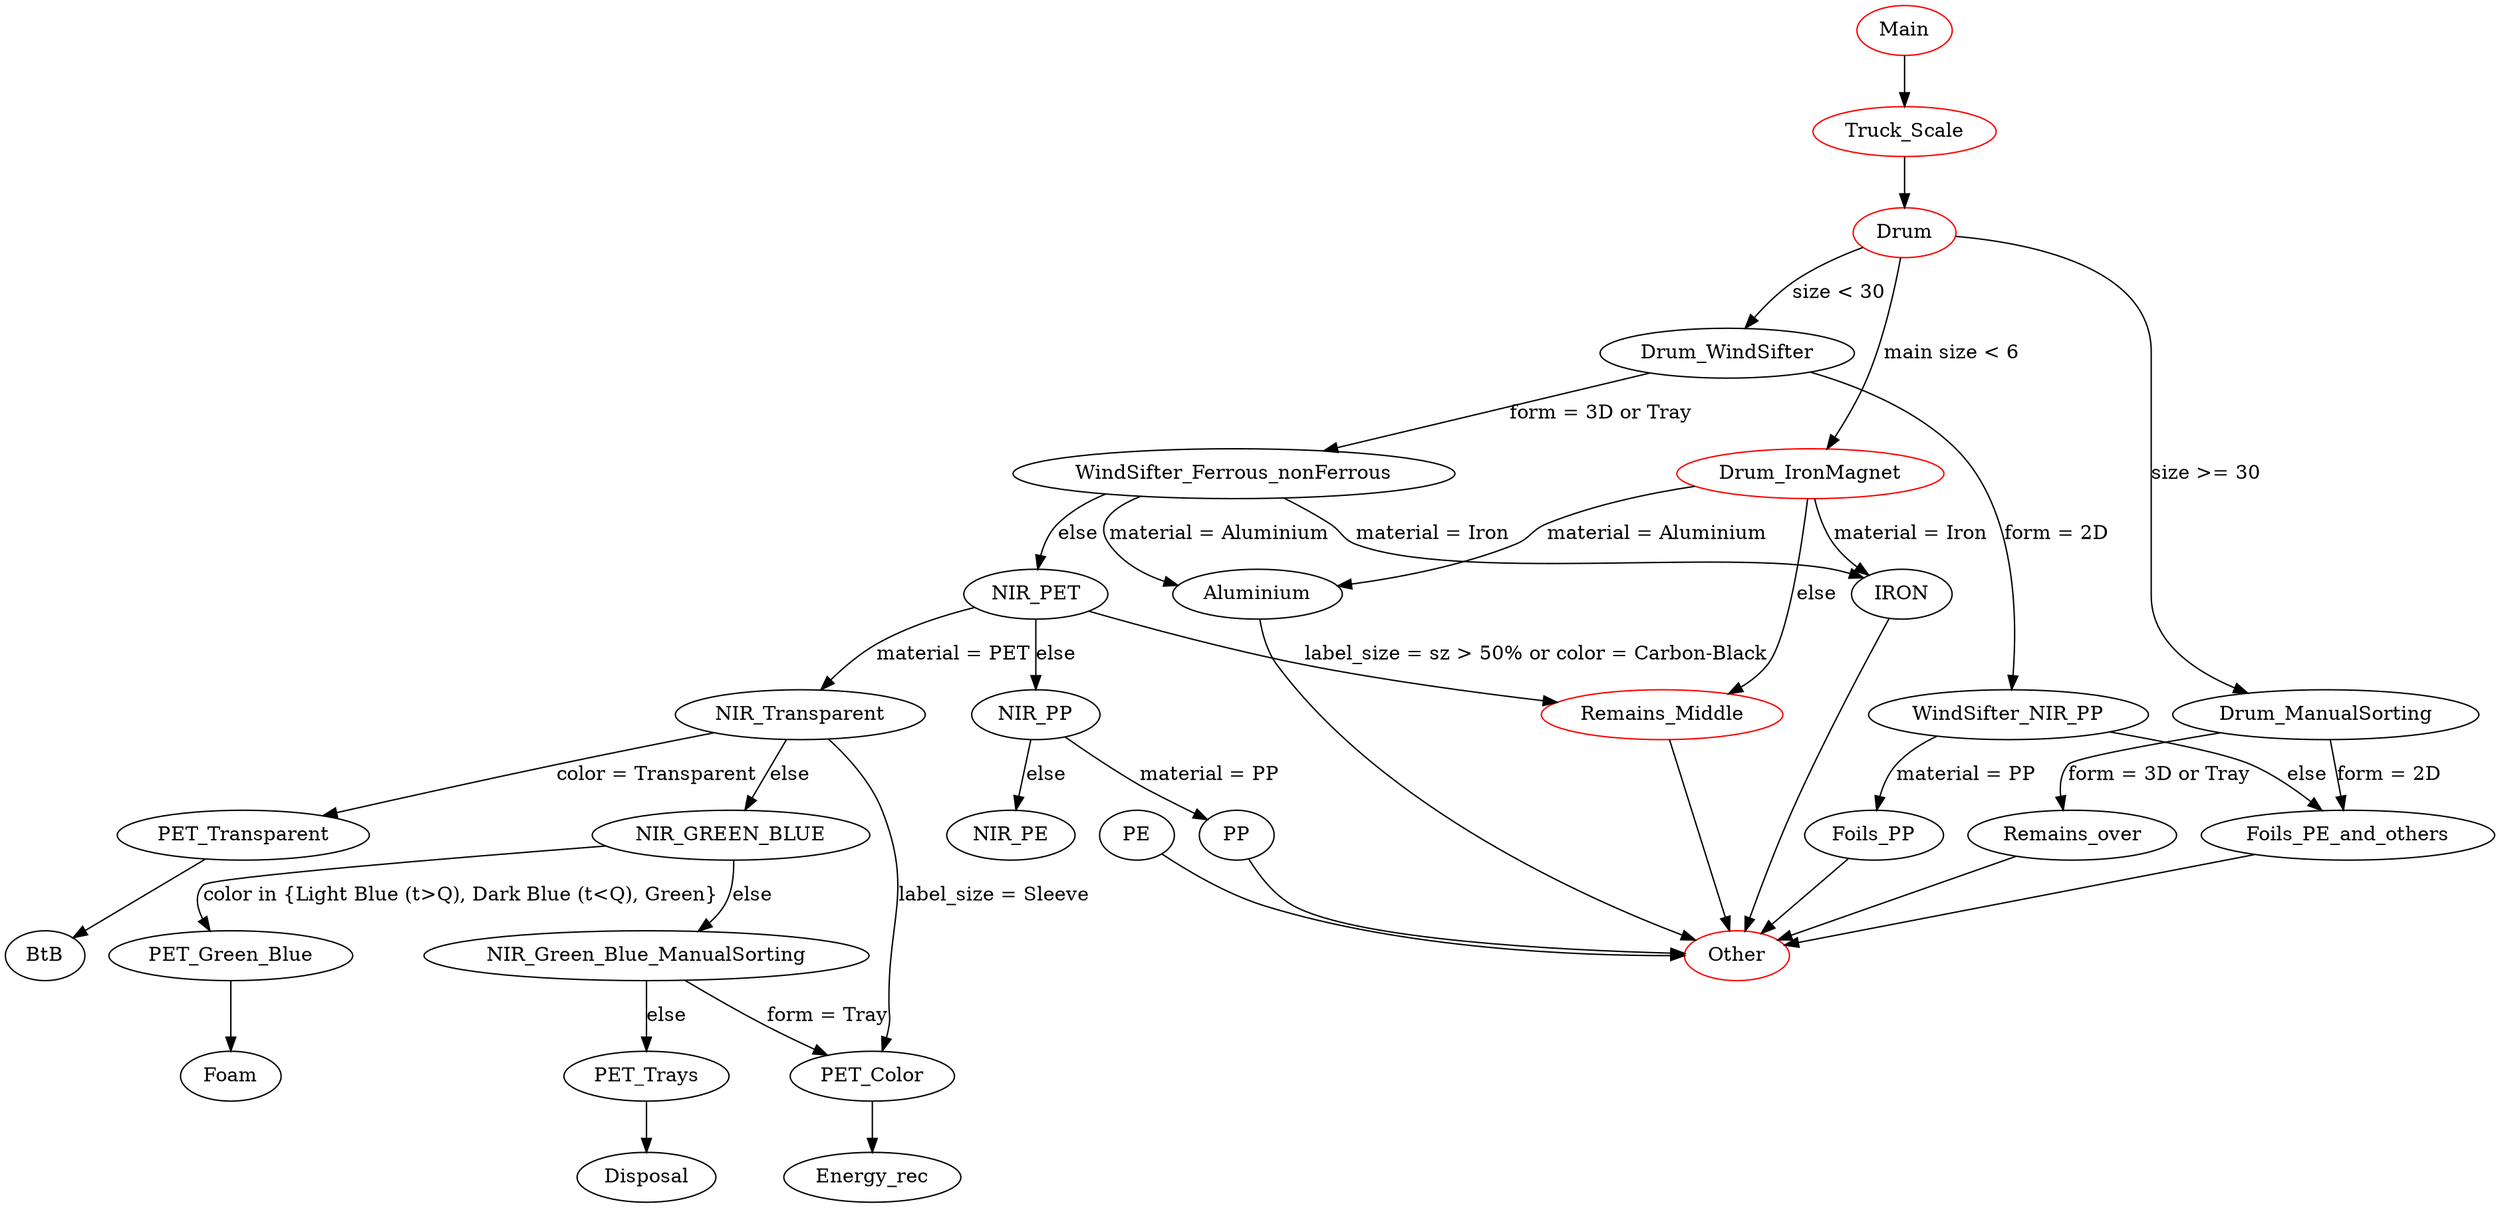 digraph G {
	Main -> Truck_Scale
	Truck_Scale -> Drum
	Drum -> Drum_IronMagnet [label="main size < 6"]
	Drum -> Drum_WindSifter [label="size < 30"]
	Drum -> Drum_ManualSorting [label="size >= 30"]
	Drum_WindSifter -> WindSifter_NIR_PP [label="form = 2D"]
	Drum_WindSifter -> WindSifter_Ferrous_nonFerrous [label="form = 3D or Tray"]
	Drum_IronMagnet -> IRON [label="material = Iron"]
	Drum_IronMagnet -> Aluminium [label="material = Aluminium"]
	Drum_IronMagnet -> Remains_Middle [label=else]
	Drum_ManualSorting -> Remains_over [label="form = 3D or Tray"]
	Drum_ManualSorting -> Foils_PE_and_others [label="form = 2D"]
	WindSifter_Ferrous_nonFerrous -> IRON [label="material = Iron"]
	WindSifter_Ferrous_nonFerrous -> Aluminium [label="material = Aluminium"]
	WindSifter_Ferrous_nonFerrous -> NIR_PET [label=else]
	WindSifter_NIR_PP -> Foils_PP [label="material = PP"]
	WindSifter_NIR_PP -> Foils_PE_and_others [label=else]
	NIR_PET -> Remains_Middle [label="label_size = sz > 50% or color = Carbon-Black"]
	NIR_PET -> NIR_Transparent [label="material = PET"]
	NIR_PET -> NIR_PP [label=else]
	NIR_PP -> PP [label="material = PP"]
	NIR_PP -> NIR_PE [label=else]
	NIR_Transparent -> PET_Color [label="label_size = Sleeve"]
	NIR_Transparent -> PET_Transparent [label="color = Transparent"]
	NIR_Transparent -> NIR_GREEN_BLUE [label=else]
	NIR_GREEN_BLUE -> PET_Green_Blue [label="color in {Light Blue (t>Q), Dark Blue (t<Q), Green}"]
	NIR_GREEN_BLUE -> NIR_Green_Blue_ManualSorting [label=else]
	NIR_Green_Blue_ManualSorting -> PET_Color [label="form = Tray"]
	NIR_Green_Blue_ManualSorting -> PET_Trays [label=else]
	IRON -> Other
	Aluminium -> Other
	Remains_over -> Other
	Foils_PE_and_others -> Other
	Foils_PP -> Other
	Remains_Middle -> Other
	PE -> Other
	PP -> Other
	PET_Trays -> Disposal
	PET_Color -> Energy_rec
	PET_Green_Blue -> Foam
	PET_Transparent -> BtB
	Main [color=red]
	Truck_Scale [color=red]
	Drum [color=red]
	Drum_IronMagnet [color=red]
	Remains_Middle [color=red]
	Other [color=red]
}
